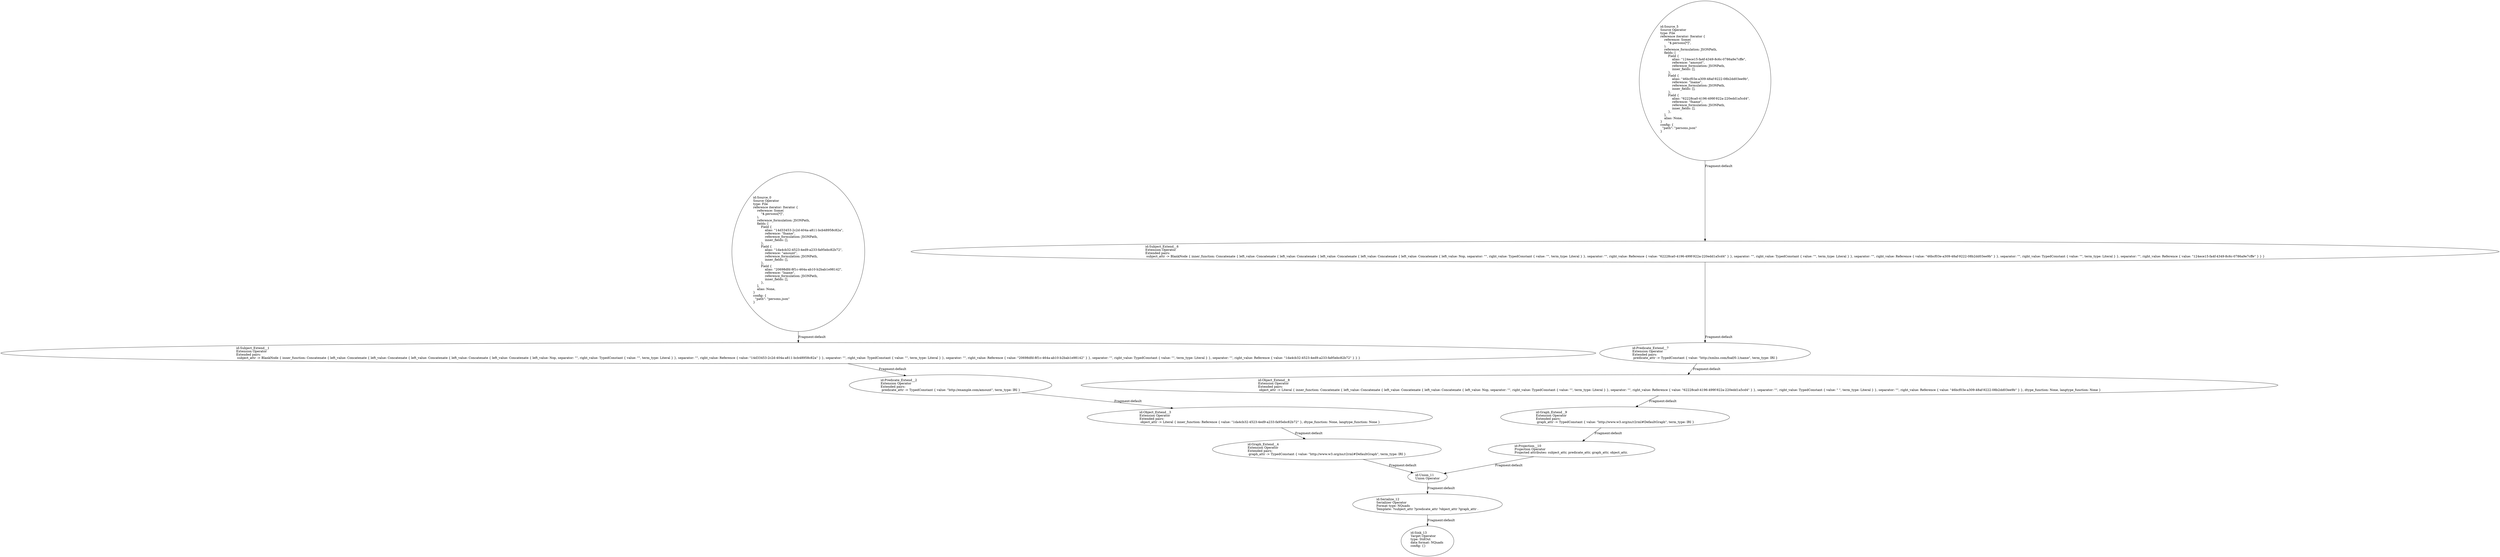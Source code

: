 digraph {
    0 [ label = "id:Source_0 \lSource Operator\ltype: File \lreference iterator: Iterator {\l    reference: Some(\l        \"$.persons[*]\",\l    ),\l    reference_formulation: JSONPath,\l    fields: [\l        Field {\l            alias: \"14d33453-2c2d-404a-a811-bcb48958c82a\",\l            reference: \"fname\",\l            reference_formulation: JSONPath,\l            inner_fields: [],\l        },\l        Field {\l            alias: \"1da4cb32-4523-4ed9-a233-fa95ebc82b72\",\l            reference: \"amount\",\l            reference_formulation: JSONPath,\l            inner_fields: [],\l        },\l        Field {\l            alias: \"20698dfd-8f1c-464a-ab10-b2bab1e98142\",\l            reference: \"lname\",\l            reference_formulation: JSONPath,\l            inner_fields: [],\l        },\l    ],\l    alias: None,\l} \lconfig: {\l  \"path\": \"persons.json\"\l}\l             " ]
    1 [ label = "id:Subject_Extend__1 \lExtension Operator\lExtended pairs: \l subject_attr -> BlankNode { inner_function: Concatenate { left_value: Concatenate { left_value: Concatenate { left_value: Concatenate { left_value: Concatenate { left_value: Concatenate { left_value: Nop, separator: \"\", right_value: TypedConstant { value: \"\", term_type: Literal } }, separator: \"\", right_value: Reference { value: \"14d33453-2c2d-404a-a811-bcb48958c82a\" } }, separator: \"\", right_value: TypedConstant { value: \"\", term_type: Literal } }, separator: \"\", right_value: Reference { value: \"20698dfd-8f1c-464a-ab10-b2bab1e98142\" } }, separator: \"\", right_value: TypedConstant { value: \"\", term_type: Literal } }, separator: \"\", right_value: Reference { value: \"1da4cb32-4523-4ed9-a233-fa95ebc82b72\" } } }" ]
    2 [ label = "id:Predicate_Extend__2 \lExtension Operator\lExtended pairs: \l predicate_attr -> TypedConstant { value: \"http://example.com/amount\", term_type: IRI }" ]
    3 [ label = "id:Object_Extend__3 \lExtension Operator\lExtended pairs: \l object_attr -> Literal { inner_function: Reference { value: \"1da4cb32-4523-4ed9-a233-fa95ebc82b72\" }, dtype_function: None, langtype_function: None }" ]
    4 [ label = "id:Graph_Extend__4 \lExtension Operator\lExtended pairs: \l graph_attr -> TypedConstant { value: \"http://www.w3.org/ns/r2rml#DefaultGraph\", term_type: IRI }" ]
    5 [ label = "id:Source_5 \lSource Operator\ltype: File \lreference iterator: Iterator {\l    reference: Some(\l        \"$.persons[*]\",\l    ),\l    reference_formulation: JSONPath,\l    fields: [\l        Field {\l            alias: \"124ece15-fa4f-4349-8c6c-0786a9e7cffe\",\l            reference: \"amount\",\l            reference_formulation: JSONPath,\l            inner_fields: [],\l        },\l        Field {\l            alias: \"46bcf03e-a309-48af-9222-08b2dd03ee9b\",\l            reference: \"lname\",\l            reference_formulation: JSONPath,\l            inner_fields: [],\l        },\l        Field {\l            alias: \"62228ca0-4196-499f-922a-220edd1a5cd4\",\l            reference: \"fname\",\l            reference_formulation: JSONPath,\l            inner_fields: [],\l        },\l    ],\l    alias: None,\l} \lconfig: {\l  \"path\": \"persons.json\"\l}\l             " ]
    6 [ label = "id:Subject_Extend__6 \lExtension Operator\lExtended pairs: \l subject_attr -> BlankNode { inner_function: Concatenate { left_value: Concatenate { left_value: Concatenate { left_value: Concatenate { left_value: Concatenate { left_value: Concatenate { left_value: Nop, separator: \"\", right_value: TypedConstant { value: \"\", term_type: Literal } }, separator: \"\", right_value: Reference { value: \"62228ca0-4196-499f-922a-220edd1a5cd4\" } }, separator: \"\", right_value: TypedConstant { value: \"\", term_type: Literal } }, separator: \"\", right_value: Reference { value: \"46bcf03e-a309-48af-9222-08b2dd03ee9b\" } }, separator: \"\", right_value: TypedConstant { value: \"\", term_type: Literal } }, separator: \"\", right_value: Reference { value: \"124ece15-fa4f-4349-8c6c-0786a9e7cffe\" } } }" ]
    7 [ label = "id:Predicate_Extend__7 \lExtension Operator\lExtended pairs: \l predicate_attr -> TypedConstant { value: \"http://xmlns.com/foaf/0.1/name\", term_type: IRI }" ]
    8 [ label = "id:Object_Extend__8 \lExtension Operator\lExtended pairs: \l object_attr -> Literal { inner_function: Concatenate { left_value: Concatenate { left_value: Concatenate { left_value: Concatenate { left_value: Nop, separator: \"\", right_value: TypedConstant { value: \"\", term_type: Literal } }, separator: \"\", right_value: Reference { value: \"62228ca0-4196-499f-922a-220edd1a5cd4\" } }, separator: \"\", right_value: TypedConstant { value: \" \", term_type: Literal } }, separator: \"\", right_value: Reference { value: \"46bcf03e-a309-48af-9222-08b2dd03ee9b\" } }, dtype_function: None, langtype_function: None }" ]
    9 [ label = "id:Graph_Extend__9 \lExtension Operator\lExtended pairs: \l graph_attr -> TypedConstant { value: \"http://www.w3.org/ns/r2rml#DefaultGraph\", term_type: IRI }" ]
    10 [ label = "id:Projection__10 \lProjection Operator\lProjected attributes: subject_attr, predicate_attr, graph_attr, object_attr, " ]
    11 [ label = "id:Union_11 \lUnion Operator\l" ]
    12 [ label = "id:Serialize_12 \lSerializer Operator\lFormat type: NQuads\lTemplate: ?subject_attr ?predicate_attr ?object_attr ?graph_attr ." ]
    13 [ label = "id:Sink_13 \lTarget Operator\ltype: StdOut \ldata format: NQuads \lconfig: {}\l             " ]
    0 -> 1 [ label = "Fragment:default" ]
    1 -> 2 [ label = "Fragment:default" ]
    2 -> 3 [ label = "Fragment:default" ]
    3 -> 4 [ label = "Fragment:default" ]
    5 -> 6 [ label = "Fragment:default" ]
    6 -> 7 [ label = "Fragment:default" ]
    7 -> 8 [ label = "Fragment:default" ]
    8 -> 9 [ label = "Fragment:default" ]
    9 -> 10 [ label = "Fragment:default" ]
    4 -> 11 [ label = "Fragment:default" ]
    10 -> 11 [ label = "Fragment:default" ]
    11 -> 12 [ label = "Fragment:default" ]
    12 -> 13 [ label = "Fragment:default" ]
}
